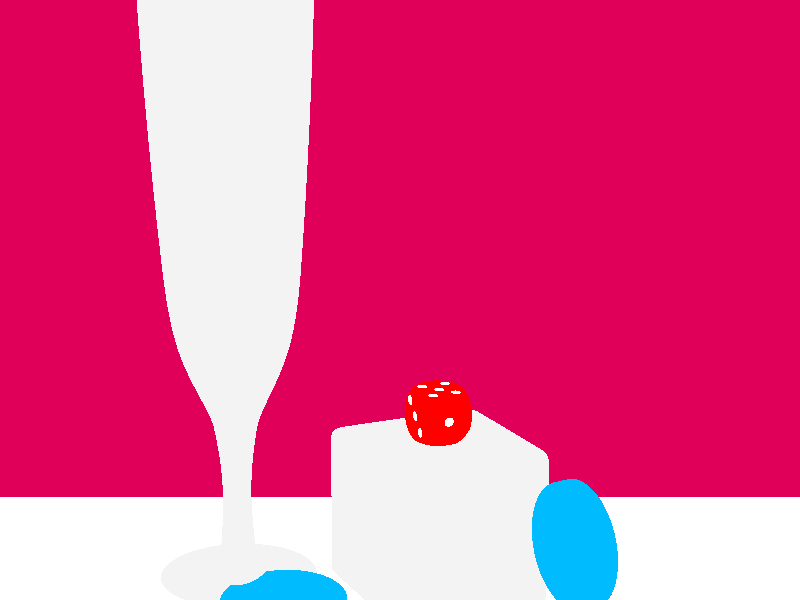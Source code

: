 // Autor: Ana Tian Villanueva
// Fecha: 21/02/2022
// Renderizar con tamaño: -H570 -W530 (1x1)
//--------------------------------------------------------------------------
#version 3.7;
global_settings{ assumed_gamma 1.0 }
#default{ finish{ ambient 0.1 diffuse 0.9 }} 

#include "colors.inc"
#include "textures.inc"
#include "glass.inc"
#include "metals.inc"
#include "golds.inc"
#include "stones.inc"
#include "woods.inc"
#include "shapes.inc"
#include "shapes2.inc"
#include "functions.inc"
#include "math.inc"
#include "transforms.inc"

#declare Camera_0 = 
camera {perspective angle 25          // front view
        location  <0,2.5,-10>
        right     x*image_width/image_height
        look_at   <0.0 ,0 , 0.0>}

#declare Camera_1 = 
camera {/*ultra_wide_angle*/
        angle 120  // de lejos
        location  <0.0 , 2. ,-5>
        right     x*image_width/image_height
        look_at   <0.0 , 1 , 0.0>}

#declare Camera_2 = 
camera {/*ultra_wide_angle*/ 
        angle 90  //right side view
        location  <6, 0.5 , 0.8>
        right     x*image_width/image_height
        look_at   <0.0 , 1.0 , 0.0>}

#declare Camera_3 = 
camera {/*ultra_wide_angle*/ 
        angle 30     // top view
        location <3, 3.5, -5>
        right     x*image_width/image_height
        look_at <-1,1,0>
        translate <5,0,0>
        rotate <60,120,0>}  
                            
/* INICIO VISTA */                            
camera {Camera_0}    

light_source{
    <0,6,-2.5> 
    color White
    spotlight
    radius 90
    falloff 10
    tightness 10
    point_at <0, 2, 0>
}    

light_source{
    <0,6,-2.2> 
    color rgb <0.8, 0.8, 0.8>
}    

sky_sphere { 
    pigment { gradient <0,1,0>
    color_map { [0.00 rgb <0.6,0.7,1.0>]
                [0.35 rgb <0.1,0.0,0.8>]
                [0.65 rgb <0.1,0.0,0.8>]
                [1.00 rgb <0.6,0.7,1.0>] 
            } 
    scale 1        
    } // end of pigment
} //end of skysphere

plane { 
    <0,1,0>, -1
    texture { 
        pigment{ color rgb< 0.75, 0.0, 0.10>}
    } // end of texture 
} // end of plane
/* FIN VISTA */

/* INICIO OBJETOS INDIVIDUALES */
#declare mesa =
box {
    <0,0,0>,  // Near lower left corner
    <1,1,1>   // Far upper right corner
    texture { pigment { color White }}
    scale <4,1,2>
  }

object { 
    mesa
    translate <-2, -1.38, -4.2> // <x, y, z>
}

#declare copa = 
sor {
  10,
  <0, 0>
  <0.255, 0.034>
  <0.306, 0.068>
  <0.136, 0.102>
  <0.068, 0.187>
  <0.085, 0.68>
  <0.22, 1.02>
  <0.27, 1.36>
  <0.33, 2.38>
  <0.33, 3> // Top
  open
  texture{ 
      pigment{ rgbf <0.9, 0.9, 0.9, 0.5> }
      finish {
      ambient .1
      diffuse .1
      reflection .1
    }
  } // end of texture ------------------------------------------- 
  interior{ ior 1.35 caustics 0.5}
} // end of sor --------------------------------- 

#declare fichas = 
cylinder { 
    <0,0,0>,<0,0.2,0>, 0.8
    texture{ pigment { color rgb <0.0, 0.5, 1.0> }} // end of texture
      scale 1
    } // end of cylinder  ------------------------------------

#declare caja = 
superellipsoid {<0.1,0.1> 
    scale <1/3,1/3,1/3>
    texture{ pigment{ rgbf <0.9, 0.9, 0.9, 0.7> }
    finish { diffuse 0.1 reflection 0.1
                    specular 0.4}

    } // end of texture -------------------------------------------
} // end of box --------------------------------------

/* INICIO DADOS */
#declare DiceBody = 
intersection {
    box { <-.5, -.5, -.5>, <.5, .5, .5> }
    sphere { <0, 0, 0>, .5*1.4 }
}

#declare One = sphere { <0, .6, 0>, .14 }

#declare Two = union {
    sphere { <-.25, .6, -.25>, .14 }
    sphere { <.25, .6, .25>, .14 }
}

#declare Three = union {
    object { One }
    object { Two }
}

#declare Four = union {
    sphere { <-.25, .6, -.25>, .14 }
    sphere { <.25, .6, -.25>, .14 }
    sphere { <-.25, .6, .25>, .14 }
    sphere { <.25, .6, .25>, .14 }
}

#declare Five = union {
    object { Four }
    object { One }
}

#declare Six = union {
    object { Four }
    sphere { <-.25, .6, 0>, .14 }
    sphere { <.25, .6, 0>, .14 }
}

#declare dados = 
difference {
    object {
        DiceBody
        pigment { color Red }
    }
    union {
        object { One rotate -90*x }
        object { Two }
        object { Three rotate -90*z }
        object { Four rotate 90*x }
        object { Five rotate 180*x }
        object { Six rotate 90*z }
        pigment { color White }
    }
    bounded_by { box { <-.5, -.5, -.5>, <.5, .5, .5> } }
}
/* FIN DADOS */
/* FIN OBJETOS INDIVIDUALES */

/*************************************************************/

/* INICIO OBJETOS COMPUESTOS */
#declare copaDados = 
union {
    object {
        copa
        translate <-0.65, 0, -3.2> // <x, y, z>
    }

    object {
        dados
        no_shadow
        scale 1/7
        rotate <0, 50, 0> // <x°, y°, z°>
        translate<-0.6,1,-3.2>
    }

    object {
        dados
        no_shadow
        scale 1/6
        rotate <0, 50, 90> // <x°, y°, z°>
        translate<-0.57,1.15,-3.2>
    }

    object {
        dados
        no_shadow
        scale 1/6
        rotate <0, 230, 0> // <x°, y°, z°>
        translate<-0.55,1.35,-3.2>
    }

    object {
        dados
        no_shadow
        scale 1/5
        rotate <0, 150, -20> // <x°, y°, z°>
         translate<-0.53,1.55,-3.2>
    }

    object {
    fichas
    scale 1/3.25
    rotate <-5, 0, 0> // <x°, y°, z°>
    translate<-0.45,0.02,-3.5>
    }
}

#declare cajaDados = 
union {
    object {
    caja
    rotate <0, 65, 0> // <x°, y°, z°>
    translate<0,0.001,-3>
    }
    // Dado encima de la caja
    object {
    dados
    scale 1/5
    rotate <5, 25, 180> // <x°, y°, z°>
    translate<0,0.44,-3>
    }
    object {
    fichas
    scale 1/3.2
    rotate <-85, -60, 20> // <x°, y°, z°>
    translate<0.5,0,-3.3>
    }
}
object {
    copaDados
    translate <0,-0.4,0>
}

object {
    cajaDados
    translate <0.15,-0.1,-0.2>
}
/* FIN OBJETOS COMPUESTOS */